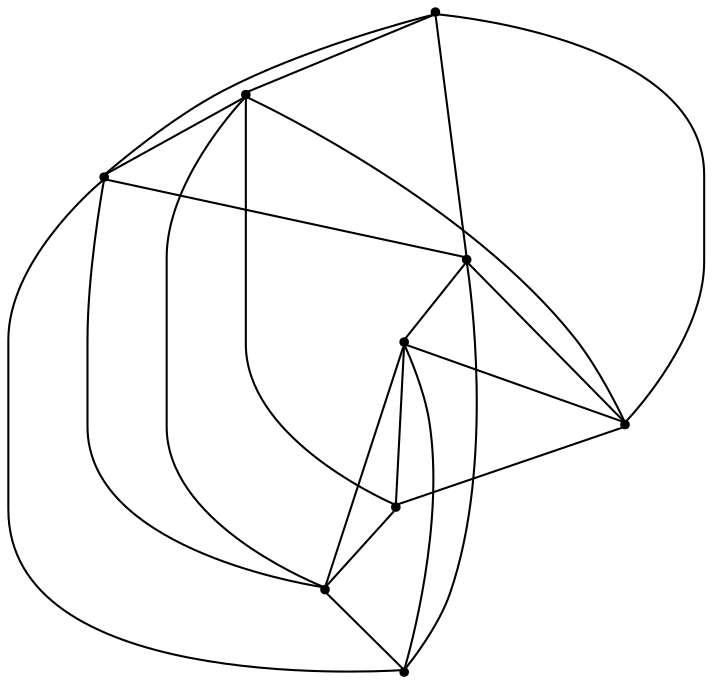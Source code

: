 graph {
  node [shape=point,comment="{\"directed\":false,\"doi\":\"10.1007/978-3-642-25878-7_28\",\"figure\":\"2\"}"]

  v0 [pos="931.1300284383907,1366.6714595621957"]
  v1 [pos="856.8238952575821,1392.4463825161752"]
  v2 [pos="1248.4763885226853,1256.6080746428672"]
  v3 [pos="928.6456430641522,1736.0385561018766"]
  v4 [pos="991.8144440408141,1457.6358135225273"]
  v5 [pos="1006.6016553206816,1392.446382516175"]
  v6 [pos="931.71489101351,1504.7100533289597"]
  v7 [pos="870.447633114133,1457.6358135225275"]
  v8 [pos="608.8150089595338,1256.6080746428672"]

  v0 -- v1 [id="-1",pos="931.1300284383907,1366.6714595621957 856.8238952575821,1392.4463825161752 856.8238952575821,1392.4463825161752 856.8238952575821,1392.4463825161752"]
  v8 -- v2 [id="-2",pos="608.8150089595338,1256.6080746428672 1248.4763885226853,1256.6080746428672 1248.4763885226853,1256.6080746428672 1248.4763885226853,1256.6080746428672"]
  v8 -- v1 [id="-3",pos="608.8150089595338,1256.6080746428672 856.8238952575821,1392.4463825161752 856.8238952575821,1392.4463825161752 856.8238952575821,1392.4463825161752"]
  v8 -- v0 [id="-4",pos="608.8150089595338,1256.6080746428672 931.1300284383907,1366.6714595621957 931.1300284383907,1366.6714595621957 931.1300284383907,1366.6714595621957"]
  v0 -- v5 [id="-5",pos="931.1300284383907,1366.6714595621957 1006.6016553206816,1392.446382516175 1006.6016553206816,1392.446382516175 1006.6016553206816,1392.446382516175"]
  v8 -- v7 [id="-6",pos="608.8150089595338,1256.6080746428672 870.447633114133,1457.6358135225275 870.447633114133,1457.6358135225275 870.447633114133,1457.6358135225275"]
  v7 -- v6 [id="-7",pos="870.447633114133,1457.6358135225275 931.71489101351,1504.7100533289597 931.71489101351,1504.7100533289597 931.71489101351,1504.7100533289597"]
  v1 -- v5 [id="-8",pos="856.8238952575821,1392.4463825161752 1006.6016553206816,1392.446382516175 1006.6016553206816,1392.446382516175 1006.6016553206816,1392.446382516175"]
  v3 -- v8 [id="-9",pos="928.6456430641522,1736.0385561018766 608.8150089595338,1256.6080746428672 608.8150089595338,1256.6080746428672 608.8150089595338,1256.6080746428672"]
  v3 -- v6 [id="-10",pos="928.6456430641522,1736.0385561018766 931.71489101351,1504.7100533289597 931.71489101351,1504.7100533289597 931.71489101351,1504.7100533289597"]
  v3 -- v7 [id="-11",pos="928.6456430641522,1736.0385561018766 870.447633114133,1457.6358135225275 870.447633114133,1457.6358135225275 870.447633114133,1457.6358135225275"]
  v7 -- v1 [id="-12",pos="870.447633114133,1457.6358135225275 856.8238952575821,1392.4463825161752 856.8238952575821,1392.4463825161752 856.8238952575821,1392.4463825161752"]
  v6 -- v1 [id="-13",pos="931.71489101351,1504.7100533289597 856.8238952575821,1392.4463825161752 856.8238952575821,1392.4463825161752 856.8238952575821,1392.4463825161752"]
  v6 -- v4 [id="-14",pos="931.71489101351,1504.7100533289597 991.8144440408141,1457.6358135225273 991.8144440408141,1457.6358135225273 991.8144440408141,1457.6358135225273"]
  v4 -- v2 [id="-15",pos="991.8144440408141,1457.6358135225273 1248.4763885226853,1256.6080746428672 1248.4763885226853,1256.6080746428672 1248.4763885226853,1256.6080746428672"]
  v5 -- v6 [id="-16",pos="1006.6016553206816,1392.446382516175 931.71489101351,1504.7100533289597 931.71489101351,1504.7100533289597 931.71489101351,1504.7100533289597"]
  v5 -- v2 [id="-17",pos="1006.6016553206816,1392.446382516175 1248.4763885226853,1256.6080746428672 1248.4763885226853,1256.6080746428672 1248.4763885226853,1256.6080746428672"]
  v5 -- v4 [id="-18",pos="1006.6016553206816,1392.446382516175 991.8144440408141,1457.6358135225273 991.8144440408141,1457.6358135225273 991.8144440408141,1457.6358135225273"]
  v4 -- v3 [id="-19",pos="991.8144440408141,1457.6358135225273 928.6456430641522,1736.0385561018766 928.6456430641522,1736.0385561018766 928.6456430641522,1736.0385561018766"]
  v2 -- v3 [id="-20",pos="1248.4763885226853,1256.6080746428672 928.6456430641522,1736.0385561018766 928.6456430641522,1736.0385561018766 928.6456430641522,1736.0385561018766"]
  v2 -- v0 [id="-21",pos="1248.4763885226853,1256.6080746428672 931.1300284383907,1366.6714595621957 931.1300284383907,1366.6714595621957 931.1300284383907,1366.6714595621957"]
}